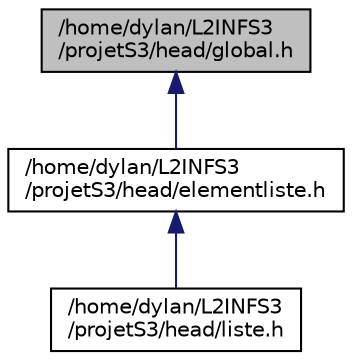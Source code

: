 digraph "/home/dylan/L2INFS3/projetS3/head/global.h"
{
  edge [fontname="Helvetica",fontsize="10",labelfontname="Helvetica",labelfontsize="10"];
  node [fontname="Helvetica",fontsize="10",shape=record];
  Node5 [label="/home/dylan/L2INFS3\l/projetS3/head/global.h",height=0.2,width=0.4,color="black", fillcolor="grey75", style="filled", fontcolor="black"];
  Node5 -> Node6 [dir="back",color="midnightblue",fontsize="10",style="solid",fontname="Helvetica"];
  Node6 [label="/home/dylan/L2INFS3\l/projetS3/head/elementliste.h",height=0.2,width=0.4,color="black", fillcolor="white", style="filled",URL="$elementliste_8h_source.html"];
  Node6 -> Node7 [dir="back",color="midnightblue",fontsize="10",style="solid",fontname="Helvetica"];
  Node7 [label="/home/dylan/L2INFS3\l/projetS3/head/liste.h",height=0.2,width=0.4,color="black", fillcolor="white", style="filled",URL="$liste_8h_source.html"];
}
